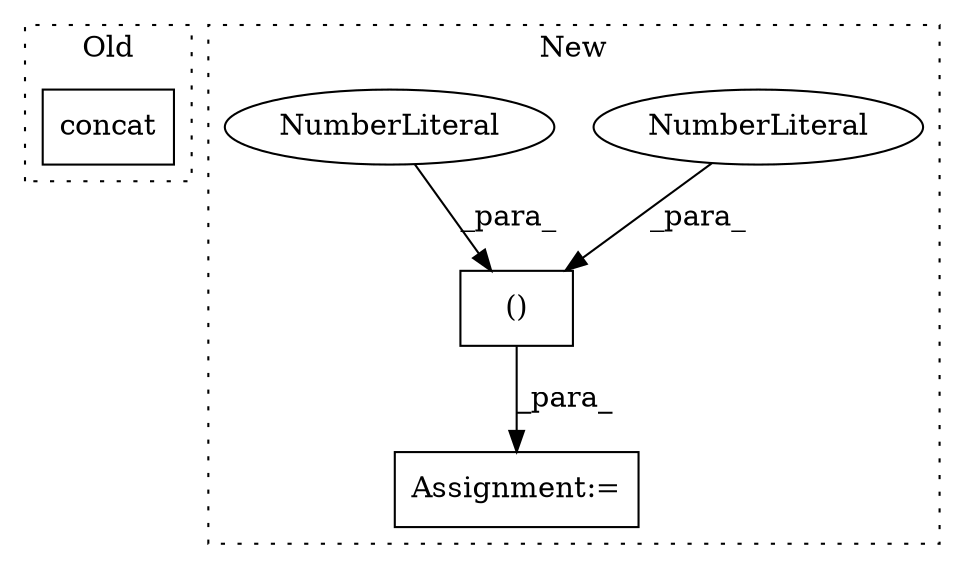 digraph G {
subgraph cluster0 {
1 [label="concat" a="32" s="9209,9226" l="7,1" shape="box"];
label = "Old";
style="dotted";
}
subgraph cluster1 {
2 [label="()" a="106" s="10833" l="42" shape="box"];
3 [label="Assignment:=" a="7" s="10767" l="1" shape="box"];
4 [label="NumberLiteral" a="34" s="10833" l="1" shape="ellipse"];
5 [label="NumberLiteral" a="34" s="10847" l="1" shape="ellipse"];
label = "New";
style="dotted";
}
2 -> 3 [label="_para_"];
4 -> 2 [label="_para_"];
5 -> 2 [label="_para_"];
}